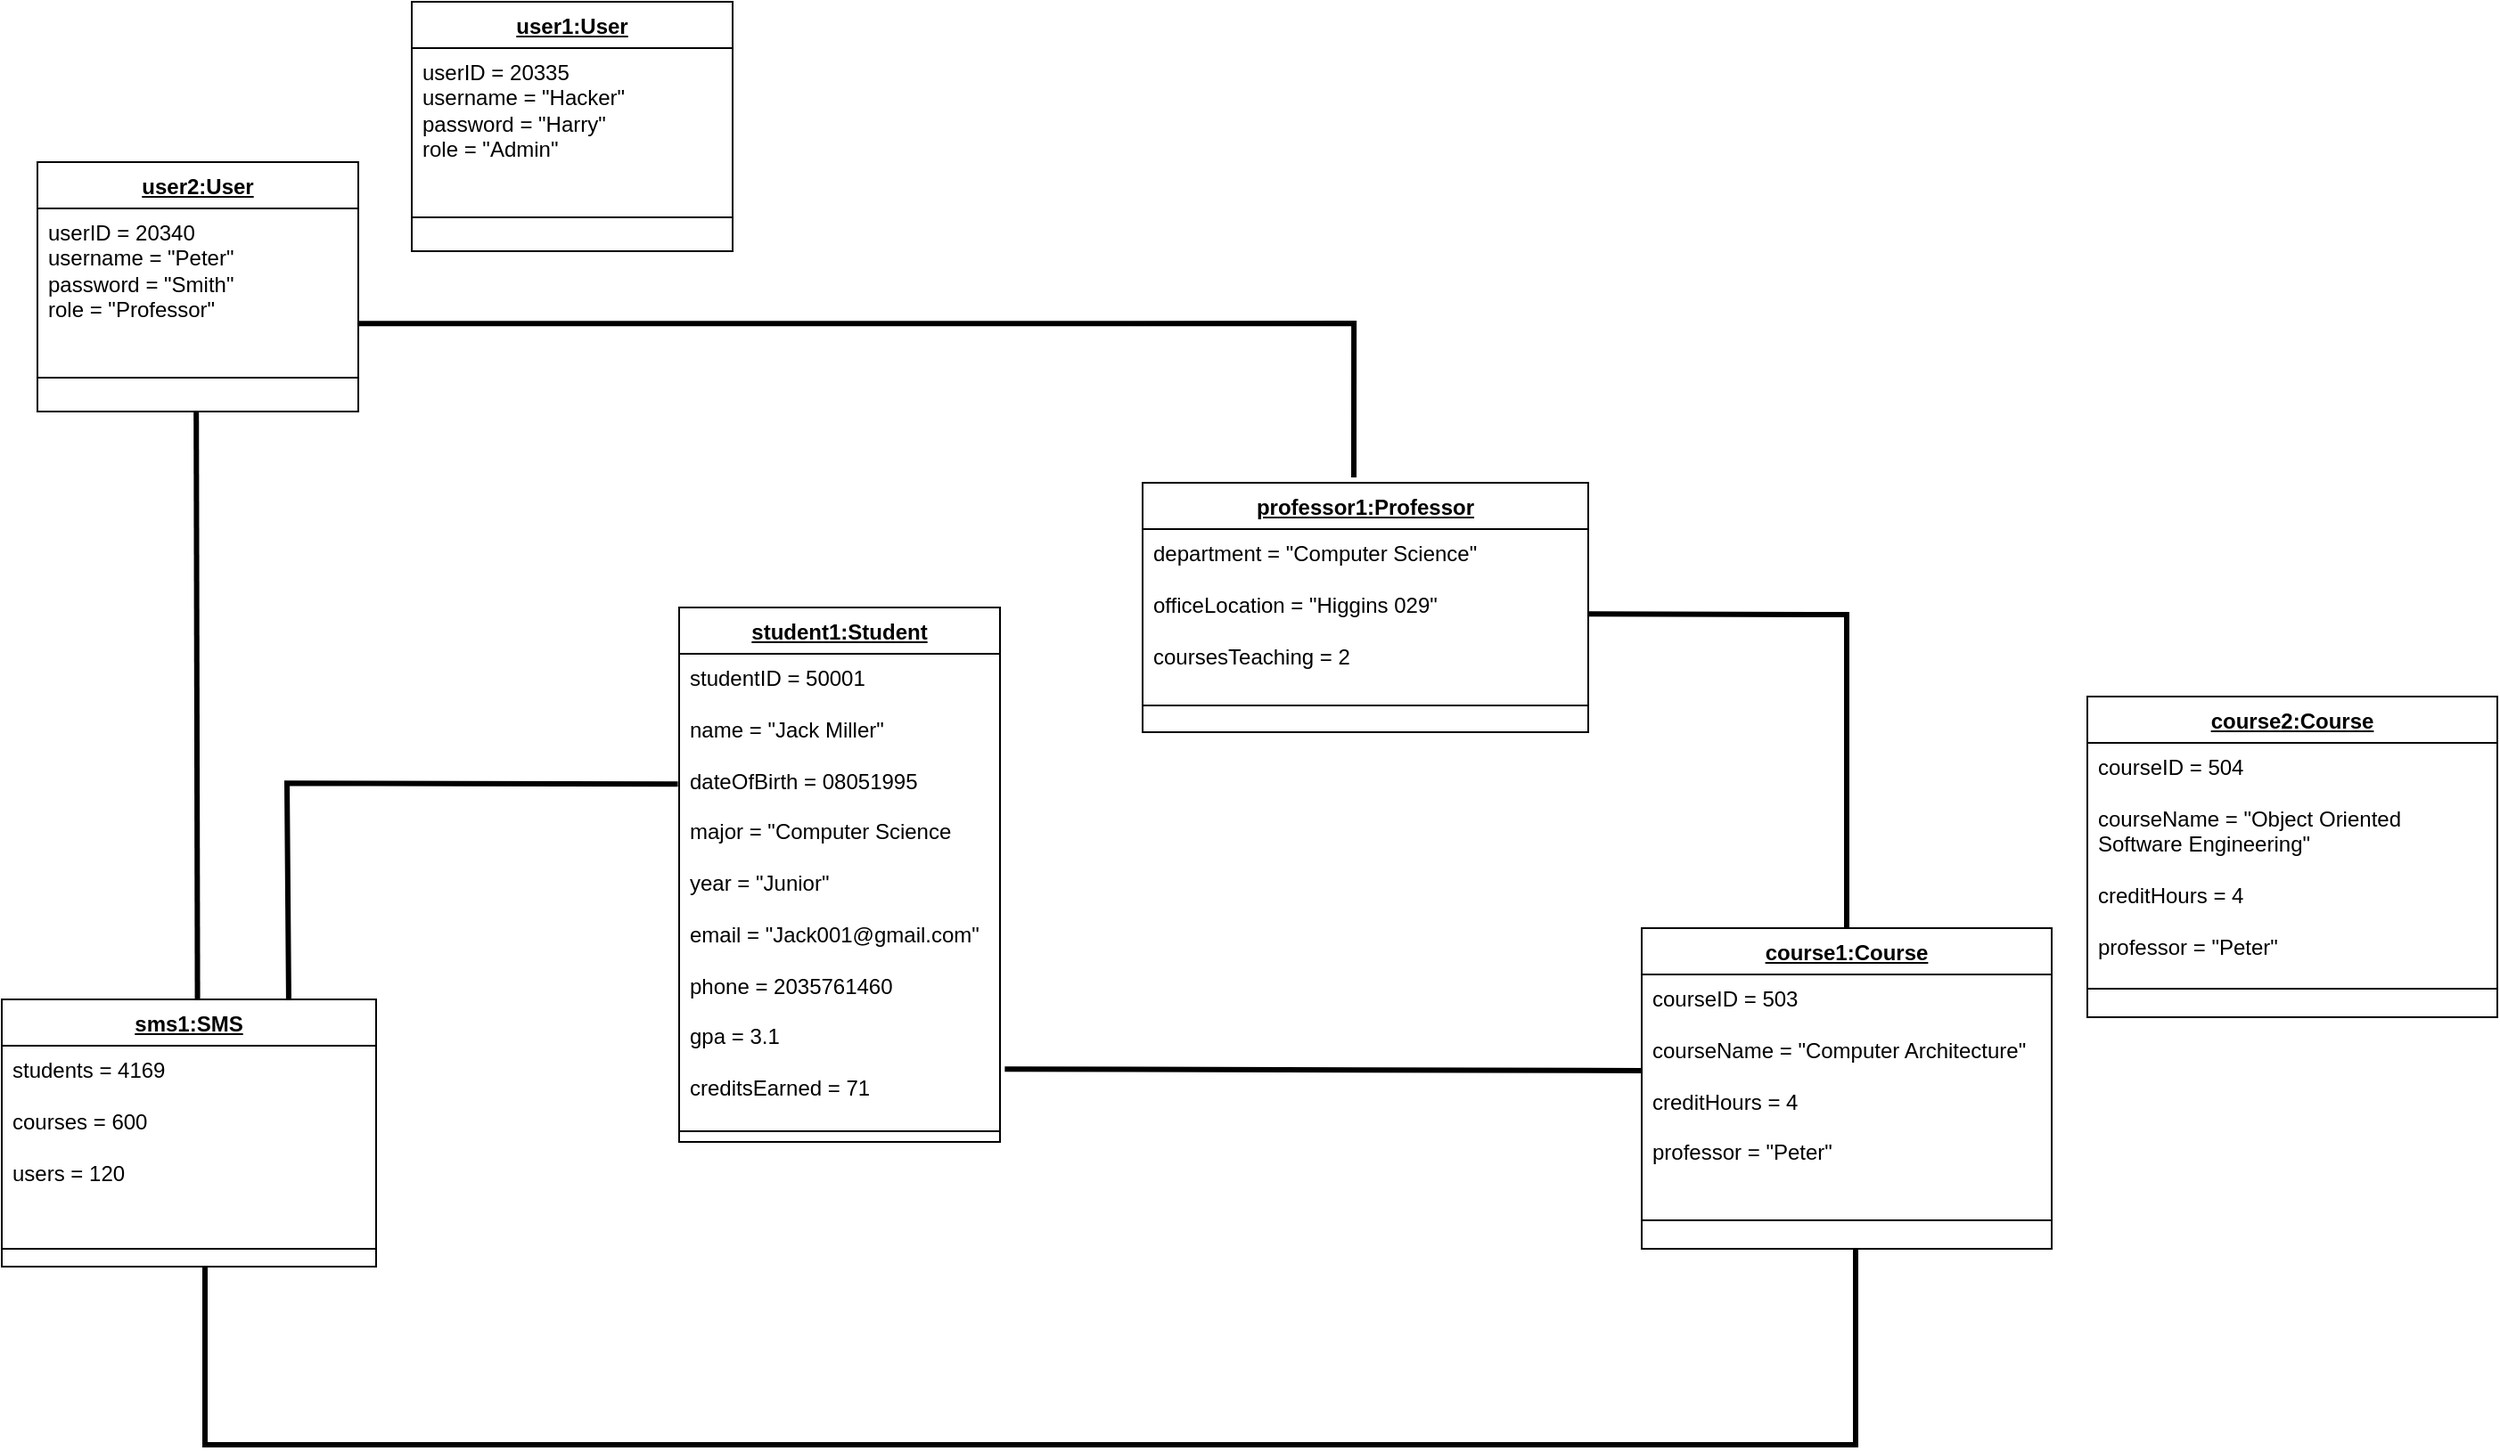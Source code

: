 <mxfile version="24.8.3">
  <diagram id="C5RBs43oDa-KdzZeNtuy" name="Page-1">
    <mxGraphModel dx="2699" dy="977" grid="1" gridSize="10" guides="1" tooltips="1" connect="1" arrows="1" fold="1" page="1" pageScale="1" pageWidth="827" pageHeight="1169" math="0" shadow="0">
      <root>
        <mxCell id="WIyWlLk6GJQsqaUBKTNV-0" />
        <mxCell id="WIyWlLk6GJQsqaUBKTNV-1" parent="WIyWlLk6GJQsqaUBKTNV-0" />
        <mxCell id="zS47Xuw-DA11DCwyIxi2-4" value="&lt;u&gt;student1:Student&lt;/u&gt;" style="swimlane;fontStyle=1;align=center;verticalAlign=top;childLayout=stackLayout;horizontal=1;startSize=26;horizontalStack=0;resizeParent=1;resizeParentMax=0;resizeLast=0;collapsible=1;marginBottom=0;whiteSpace=wrap;html=1;" parent="WIyWlLk6GJQsqaUBKTNV-1" vertex="1">
          <mxGeometry x="300" y="380" width="180" height="300" as="geometry" />
        </mxCell>
        <mxCell id="zS47Xuw-DA11DCwyIxi2-5" value="studentID = 50001&lt;div&gt;&lt;br&gt;&lt;div&gt;name = &quot;Jack Miller&quot;&lt;/div&gt;&lt;div&gt;&lt;br&gt;&lt;/div&gt;&lt;div&gt;dateOfBirth = 08051995&lt;/div&gt;&lt;div&gt;&lt;br&gt;&lt;/div&gt;&lt;div&gt;major = &quot;Computer Science&lt;/div&gt;&lt;div&gt;&lt;br&gt;&lt;/div&gt;&lt;div&gt;year = &quot;Junior&quot;&amp;nbsp;&lt;/div&gt;&lt;div&gt;&lt;br&gt;&lt;/div&gt;&lt;div&gt;email = &quot;Jack001@gmail.com&quot;&lt;/div&gt;&lt;div&gt;&lt;br&gt;&lt;/div&gt;&lt;div&gt;phone = 2035761460&lt;/div&gt;&lt;div&gt;&lt;br&gt;&lt;/div&gt;&lt;div&gt;gpa = 3.1&lt;/div&gt;&lt;div&gt;&lt;br&gt;&lt;/div&gt;&lt;div&gt;creditsEarned = 71&lt;/div&gt;&lt;/div&gt;" style="text;strokeColor=none;fillColor=none;align=left;verticalAlign=top;spacingLeft=4;spacingRight=4;overflow=hidden;rotatable=0;points=[[0,0.5],[1,0.5]];portConstraint=eastwest;whiteSpace=wrap;html=1;" parent="zS47Xuw-DA11DCwyIxi2-4" vertex="1">
          <mxGeometry y="26" width="180" height="264" as="geometry" />
        </mxCell>
        <mxCell id="zS47Xuw-DA11DCwyIxi2-6" value="" style="line;strokeWidth=1;fillColor=none;align=left;verticalAlign=middle;spacingTop=-1;spacingLeft=3;spacingRight=3;rotatable=0;labelPosition=right;points=[];portConstraint=eastwest;strokeColor=inherit;" parent="zS47Xuw-DA11DCwyIxi2-4" vertex="1">
          <mxGeometry y="290" width="180" height="8" as="geometry" />
        </mxCell>
        <mxCell id="zS47Xuw-DA11DCwyIxi2-7" value="- getName(): String&lt;div&gt;&lt;br&gt;&lt;/div&gt;&lt;div&gt;- getDateOfBirth(): Int&lt;/div&gt;&lt;div&gt;&lt;br&gt;&lt;/div&gt;&lt;div&gt;- getMajor(): String&lt;/div&gt;&lt;div&gt;&lt;br&gt;&lt;/div&gt;&lt;div&gt;- getYear(): String&lt;/div&gt;&lt;div&gt;&lt;br&gt;&lt;/div&gt;&lt;div&gt;- getEmail(): String&lt;/div&gt;&lt;div&gt;&lt;br&gt;&lt;/div&gt;&lt;div&gt;- getPhone(): String&lt;/div&gt;&lt;div&gt;&lt;br&gt;&lt;/div&gt;&lt;div&gt;- getGPA(): Double&lt;/div&gt;&lt;div&gt;&lt;br&gt;&lt;/div&gt;&lt;div&gt;- getCredits(): Int&lt;/div&gt;" style="text;strokeColor=none;fillColor=none;align=left;verticalAlign=top;spacingLeft=4;spacingRight=4;overflow=hidden;rotatable=0;points=[[0,0.5],[1,0.5]];portConstraint=eastwest;whiteSpace=wrap;html=1;" parent="zS47Xuw-DA11DCwyIxi2-4" vertex="1">
          <mxGeometry y="298" width="180" height="2" as="geometry" />
        </mxCell>
        <mxCell id="zS47Xuw-DA11DCwyIxi2-24" value="&lt;u&gt;professor1:Professor&lt;/u&gt;" style="swimlane;fontStyle=1;align=center;verticalAlign=top;childLayout=stackLayout;horizontal=1;startSize=26;horizontalStack=0;resizeParent=1;resizeParentMax=0;resizeLast=0;collapsible=1;marginBottom=0;whiteSpace=wrap;html=1;" parent="WIyWlLk6GJQsqaUBKTNV-1" vertex="1">
          <mxGeometry x="560" y="310" width="250" height="140" as="geometry" />
        </mxCell>
        <mxCell id="zS47Xuw-DA11DCwyIxi2-25" value="department = &quot;Computer Science&quot;&lt;div&gt;&lt;br&gt;&lt;/div&gt;&lt;div&gt;officeLocation = &quot;Higgins 029&quot;&lt;/div&gt;&lt;div&gt;&lt;br&gt;&lt;/div&gt;&lt;div&gt;coursesTeaching = 2&lt;br&gt;&lt;div&gt;&lt;br&gt;&lt;/div&gt;&lt;/div&gt;" style="text;strokeColor=none;fillColor=none;align=left;verticalAlign=top;spacingLeft=4;spacingRight=4;overflow=hidden;rotatable=0;points=[[0,0.5],[1,0.5]];portConstraint=eastwest;whiteSpace=wrap;html=1;" parent="zS47Xuw-DA11DCwyIxi2-24" vertex="1">
          <mxGeometry y="26" width="250" height="84" as="geometry" />
        </mxCell>
        <mxCell id="zS47Xuw-DA11DCwyIxi2-26" value="" style="line;strokeWidth=1;fillColor=none;align=left;verticalAlign=middle;spacingTop=-1;spacingLeft=3;spacingRight=3;rotatable=0;labelPosition=right;points=[];portConstraint=eastwest;strokeColor=inherit;" parent="zS47Xuw-DA11DCwyIxi2-24" vertex="1">
          <mxGeometry y="110" width="250" height="30" as="geometry" />
        </mxCell>
        <mxCell id="zS47Xuw-DA11DCwyIxi2-28" value="&lt;u&gt;course1:Course&lt;/u&gt;" style="swimlane;fontStyle=1;align=center;verticalAlign=top;childLayout=stackLayout;horizontal=1;startSize=26;horizontalStack=0;resizeParent=1;resizeParentMax=0;resizeLast=0;collapsible=1;marginBottom=0;whiteSpace=wrap;html=1;" parent="WIyWlLk6GJQsqaUBKTNV-1" vertex="1">
          <mxGeometry x="840" y="560" width="230" height="180" as="geometry" />
        </mxCell>
        <mxCell id="zS47Xuw-DA11DCwyIxi2-29" value="courseID = 503&lt;div&gt;&lt;br&gt;&lt;div&gt;courseName = &quot;Computer Architecture&quot;&lt;/div&gt;&lt;div&gt;&lt;br&gt;&lt;/div&gt;&lt;div&gt;creditHours = 4&lt;/div&gt;&lt;div&gt;&lt;br&gt;&lt;/div&gt;&lt;div&gt;professor = &quot;Peter&quot;&lt;/div&gt;&lt;/div&gt;" style="text;strokeColor=none;fillColor=none;align=left;verticalAlign=top;spacingLeft=4;spacingRight=4;overflow=hidden;rotatable=0;points=[[0,0.5],[1,0.5]];portConstraint=eastwest;whiteSpace=wrap;html=1;" parent="zS47Xuw-DA11DCwyIxi2-28" vertex="1">
          <mxGeometry y="26" width="230" height="134" as="geometry" />
        </mxCell>
        <mxCell id="zS47Xuw-DA11DCwyIxi2-30" value="" style="line;strokeWidth=1;fillColor=none;align=left;verticalAlign=middle;spacingTop=-1;spacingLeft=3;spacingRight=3;rotatable=0;labelPosition=right;points=[];portConstraint=eastwest;strokeColor=inherit;" parent="zS47Xuw-DA11DCwyIxi2-28" vertex="1">
          <mxGeometry y="160" width="230" height="8" as="geometry" />
        </mxCell>
        <mxCell id="zS47Xuw-DA11DCwyIxi2-31" value="&lt;div&gt;&lt;br&gt;&lt;div&gt;&lt;br&gt;&lt;/div&gt;&lt;div&gt;&lt;br&gt;&lt;/div&gt;&lt;/div&gt;&lt;div&gt;&lt;br&gt;&lt;/div&gt;" style="text;strokeColor=none;fillColor=none;align=left;verticalAlign=top;spacingLeft=4;spacingRight=4;overflow=hidden;rotatable=0;points=[[0,0.5],[1,0.5]];portConstraint=eastwest;whiteSpace=wrap;html=1;" parent="zS47Xuw-DA11DCwyIxi2-28" vertex="1">
          <mxGeometry y="168" width="230" height="12" as="geometry" />
        </mxCell>
        <mxCell id="zS47Xuw-DA11DCwyIxi2-32" value="&lt;u&gt;sms1:SMS&lt;/u&gt;" style="swimlane;fontStyle=1;align=center;verticalAlign=top;childLayout=stackLayout;horizontal=1;startSize=26;horizontalStack=0;resizeParent=1;resizeParentMax=0;resizeLast=0;collapsible=1;marginBottom=0;whiteSpace=wrap;html=1;" parent="WIyWlLk6GJQsqaUBKTNV-1" vertex="1">
          <mxGeometry x="-80" y="600" width="210" height="150" as="geometry" />
        </mxCell>
        <mxCell id="zS47Xuw-DA11DCwyIxi2-33" value="students = 4169&amp;nbsp;&lt;div&gt;&lt;br&gt;&lt;div&gt;courses = 600&lt;br&gt;&lt;/div&gt;&lt;div&gt;&lt;br&gt;&lt;/div&gt;&lt;div&gt;users = 120&lt;/div&gt;&lt;div&gt;&lt;br&gt;&lt;/div&gt;&lt;div&gt;&lt;br&gt;&lt;/div&gt;&lt;/div&gt;" style="text;strokeColor=none;fillColor=none;align=left;verticalAlign=top;spacingLeft=4;spacingRight=4;overflow=hidden;rotatable=0;points=[[0,0.5],[1,0.5]];portConstraint=eastwest;whiteSpace=wrap;html=1;" parent="zS47Xuw-DA11DCwyIxi2-32" vertex="1">
          <mxGeometry y="26" width="210" height="104" as="geometry" />
        </mxCell>
        <mxCell id="zS47Xuw-DA11DCwyIxi2-34" value="" style="line;strokeWidth=1;fillColor=none;align=left;verticalAlign=middle;spacingTop=-1;spacingLeft=3;spacingRight=3;rotatable=0;labelPosition=right;points=[];portConstraint=eastwest;strokeColor=inherit;" parent="zS47Xuw-DA11DCwyIxi2-32" vertex="1">
          <mxGeometry y="130" width="210" height="20" as="geometry" />
        </mxCell>
        <mxCell id="_Zu6XicUp9Q5LT68E479-3" value="" style="endArrow=none;startArrow=none;endFill=0;startFill=0;endSize=8;html=1;verticalAlign=bottom;labelBackgroundColor=none;strokeWidth=3;rounded=0;entryX=0.495;entryY=1.018;entryDx=0;entryDy=0;entryPerimeter=0;" parent="WIyWlLk6GJQsqaUBKTNV-1" target="_Zu6XicUp9Q5LT68E479-15" edge="1">
          <mxGeometry width="160" relative="1" as="geometry">
            <mxPoint x="29.79" y="600" as="sourcePoint" />
            <mxPoint x="28.56" y="277.044" as="targetPoint" />
          </mxGeometry>
        </mxCell>
        <mxCell id="_Zu6XicUp9Q5LT68E479-5" value="" style="endArrow=none;startArrow=none;endFill=0;startFill=0;endSize=8;html=1;verticalAlign=bottom;labelBackgroundColor=none;strokeWidth=3;rounded=0;exitX=1.008;exitY=0.979;exitDx=0;exitDy=0;exitPerimeter=0;entryX=0.474;entryY=-0.021;entryDx=0;entryDy=0;entryPerimeter=0;" parent="WIyWlLk6GJQsqaUBKTNV-1" target="zS47Xuw-DA11DCwyIxi2-24" edge="1">
          <mxGeometry width="160" relative="1" as="geometry">
            <mxPoint x="120.0" y="220.586" as="sourcePoint" />
            <mxPoint x="678.81" y="276.0" as="targetPoint" />
            <Array as="points">
              <mxPoint x="678.56" y="220.56" />
            </Array>
          </mxGeometry>
        </mxCell>
        <mxCell id="_Zu6XicUp9Q5LT68E479-6" value="" style="endArrow=none;startArrow=none;endFill=0;startFill=0;endSize=8;html=1;verticalAlign=bottom;labelBackgroundColor=none;strokeWidth=3;rounded=0;entryX=0.5;entryY=0;entryDx=0;entryDy=0;exitX=1.009;exitY=0.365;exitDx=0;exitDy=0;exitPerimeter=0;" parent="WIyWlLk6GJQsqaUBKTNV-1" target="zS47Xuw-DA11DCwyIxi2-28" edge="1">
          <mxGeometry width="160" relative="1" as="geometry">
            <mxPoint x="810.0" y="383.61" as="sourcePoint" />
            <mxPoint x="1238.38" y="380" as="targetPoint" />
            <Array as="points">
              <mxPoint x="955" y="384" />
            </Array>
          </mxGeometry>
        </mxCell>
        <mxCell id="_Zu6XicUp9Q5LT68E479-8" value="" style="endArrow=none;startArrow=none;endFill=0;startFill=0;endSize=8;html=1;verticalAlign=bottom;labelBackgroundColor=none;strokeWidth=3;rounded=0;exitX=1.015;exitY=0.883;exitDx=0;exitDy=0;exitPerimeter=0;" parent="WIyWlLk6GJQsqaUBKTNV-1" source="zS47Xuw-DA11DCwyIxi2-5" edge="1">
          <mxGeometry width="160" relative="1" as="geometry">
            <mxPoint x="590" y="640" as="sourcePoint" />
            <mxPoint x="840" y="640" as="targetPoint" />
          </mxGeometry>
        </mxCell>
        <mxCell id="_Zu6XicUp9Q5LT68E479-9" value="" style="endArrow=none;startArrow=none;endFill=0;startFill=0;endSize=8;html=1;verticalAlign=bottom;labelBackgroundColor=none;strokeWidth=3;rounded=0;" parent="WIyWlLk6GJQsqaUBKTNV-1" edge="1">
          <mxGeometry width="160" relative="1" as="geometry">
            <mxPoint x="34" y="750" as="sourcePoint" />
            <mxPoint x="960" y="740" as="targetPoint" />
            <Array as="points">
              <mxPoint x="34" y="850" />
              <mxPoint x="960" y="850" />
            </Array>
          </mxGeometry>
        </mxCell>
        <mxCell id="_Zu6XicUp9Q5LT68E479-11" value="" style="endArrow=none;startArrow=none;endFill=0;startFill=0;endSize=8;html=1;verticalAlign=bottom;labelBackgroundColor=none;strokeWidth=3;rounded=0;exitX=0.957;exitY=0.009;exitDx=0;exitDy=0;exitPerimeter=0;entryX=-0.004;entryY=0.277;entryDx=0;entryDy=0;entryPerimeter=0;" parent="WIyWlLk6GJQsqaUBKTNV-1" target="zS47Xuw-DA11DCwyIxi2-5" edge="1">
          <mxGeometry width="160" relative="1" as="geometry">
            <mxPoint x="80.97" y="600.0" as="sourcePoint" />
            <mxPoint x="260" y="478.65" as="targetPoint" />
            <Array as="points">
              <mxPoint x="80" y="478.65" />
            </Array>
          </mxGeometry>
        </mxCell>
        <mxCell id="_Zu6XicUp9Q5LT68E479-12" value="&lt;u&gt;user2:User&lt;/u&gt;" style="swimlane;fontStyle=1;align=center;verticalAlign=top;childLayout=stackLayout;horizontal=1;startSize=26;horizontalStack=0;resizeParent=1;resizeParentMax=0;resizeLast=0;collapsible=1;marginBottom=0;whiteSpace=wrap;html=1;" parent="WIyWlLk6GJQsqaUBKTNV-1" vertex="1">
          <mxGeometry x="-60" y="130" width="180" height="140" as="geometry" />
        </mxCell>
        <mxCell id="_Zu6XicUp9Q5LT68E479-13" value="&lt;div&gt;&lt;span style=&quot;background-color: initial;&quot;&gt;userID = 20340&lt;/span&gt;&lt;/div&gt;&lt;div&gt;&lt;div&gt;username = &quot;Peter&quot;&lt;/div&gt;&lt;div&gt;password = &quot;Smith&quot;&lt;/div&gt;&lt;div&gt;role = &quot;Professor&quot;&lt;/div&gt;&lt;/div&gt;" style="text;strokeColor=none;fillColor=none;align=left;verticalAlign=top;spacingLeft=4;spacingRight=4;overflow=hidden;rotatable=0;points=[[0,0.5],[1,0.5]];portConstraint=eastwest;whiteSpace=wrap;html=1;" parent="_Zu6XicUp9Q5LT68E479-12" vertex="1">
          <mxGeometry y="26" width="180" height="94" as="geometry" />
        </mxCell>
        <mxCell id="_Zu6XicUp9Q5LT68E479-14" value="" style="line;strokeWidth=1;fillColor=none;align=left;verticalAlign=middle;spacingTop=-1;spacingLeft=3;spacingRight=3;rotatable=0;labelPosition=right;points=[];portConstraint=eastwest;strokeColor=inherit;" parent="_Zu6XicUp9Q5LT68E479-12" vertex="1">
          <mxGeometry y="120" width="180" height="2" as="geometry" />
        </mxCell>
        <mxCell id="_Zu6XicUp9Q5LT68E479-15" value="&lt;div&gt;&lt;br&gt;&lt;/div&gt;" style="text;strokeColor=none;fillColor=none;align=left;verticalAlign=top;spacingLeft=4;spacingRight=4;overflow=hidden;rotatable=0;points=[[0,0.5],[1,0.5]];portConstraint=eastwest;whiteSpace=wrap;html=1;" parent="_Zu6XicUp9Q5LT68E479-12" vertex="1">
          <mxGeometry y="122" width="180" height="18" as="geometry" />
        </mxCell>
        <mxCell id="_Zu6XicUp9Q5LT68E479-16" value="&lt;u&gt;course2:Course&lt;/u&gt;" style="swimlane;fontStyle=1;align=center;verticalAlign=top;childLayout=stackLayout;horizontal=1;startSize=26;horizontalStack=0;resizeParent=1;resizeParentMax=0;resizeLast=0;collapsible=1;marginBottom=0;whiteSpace=wrap;html=1;" parent="WIyWlLk6GJQsqaUBKTNV-1" vertex="1">
          <mxGeometry x="1090" y="430" width="230" height="180" as="geometry" />
        </mxCell>
        <mxCell id="_Zu6XicUp9Q5LT68E479-17" value="courseID = 504&lt;div&gt;&lt;br&gt;&lt;div&gt;courseName = &quot;Object Oriented Software Engineering&quot;&lt;/div&gt;&lt;div&gt;&lt;br&gt;&lt;/div&gt;&lt;div&gt;creditHours = 4&lt;/div&gt;&lt;div&gt;&lt;br&gt;&lt;/div&gt;&lt;div&gt;professor = &quot;Peter&quot;&lt;/div&gt;&lt;/div&gt;" style="text;strokeColor=none;fillColor=none;align=left;verticalAlign=top;spacingLeft=4;spacingRight=4;overflow=hidden;rotatable=0;points=[[0,0.5],[1,0.5]];portConstraint=eastwest;whiteSpace=wrap;html=1;" parent="_Zu6XicUp9Q5LT68E479-16" vertex="1">
          <mxGeometry y="26" width="230" height="134" as="geometry" />
        </mxCell>
        <mxCell id="_Zu6XicUp9Q5LT68E479-18" value="" style="line;strokeWidth=1;fillColor=none;align=left;verticalAlign=middle;spacingTop=-1;spacingLeft=3;spacingRight=3;rotatable=0;labelPosition=right;points=[];portConstraint=eastwest;strokeColor=inherit;" parent="_Zu6XicUp9Q5LT68E479-16" vertex="1">
          <mxGeometry y="160" width="230" height="8" as="geometry" />
        </mxCell>
        <mxCell id="_Zu6XicUp9Q5LT68E479-19" value="&lt;div&gt;&lt;br&gt;&lt;div&gt;&lt;br&gt;&lt;/div&gt;&lt;div&gt;&lt;br&gt;&lt;/div&gt;&lt;/div&gt;&lt;div&gt;&lt;br&gt;&lt;/div&gt;" style="text;strokeColor=none;fillColor=none;align=left;verticalAlign=top;spacingLeft=4;spacingRight=4;overflow=hidden;rotatable=0;points=[[0,0.5],[1,0.5]];portConstraint=eastwest;whiteSpace=wrap;html=1;" parent="_Zu6XicUp9Q5LT68E479-16" vertex="1">
          <mxGeometry y="168" width="230" height="12" as="geometry" />
        </mxCell>
        <mxCell id="a-DCfj3_ngTF6_xHSzIw-0" value="&lt;u&gt;user1:User&lt;/u&gt;" style="swimlane;fontStyle=1;align=center;verticalAlign=top;childLayout=stackLayout;horizontal=1;startSize=26;horizontalStack=0;resizeParent=1;resizeParentMax=0;resizeLast=0;collapsible=1;marginBottom=0;whiteSpace=wrap;html=1;" vertex="1" parent="WIyWlLk6GJQsqaUBKTNV-1">
          <mxGeometry x="150" y="40" width="180" height="140" as="geometry" />
        </mxCell>
        <mxCell id="a-DCfj3_ngTF6_xHSzIw-1" value="&lt;div&gt;&lt;span style=&quot;background-color: initial;&quot;&gt;userID = 20335&lt;/span&gt;&lt;/div&gt;&lt;div&gt;&lt;div&gt;username = &quot;Hacker&quot;&lt;/div&gt;&lt;div&gt;password = &quot;Harry&quot;&lt;/div&gt;&lt;div&gt;role = &quot;Admin&quot;&lt;/div&gt;&lt;/div&gt;" style="text;strokeColor=none;fillColor=none;align=left;verticalAlign=top;spacingLeft=4;spacingRight=4;overflow=hidden;rotatable=0;points=[[0,0.5],[1,0.5]];portConstraint=eastwest;whiteSpace=wrap;html=1;" vertex="1" parent="a-DCfj3_ngTF6_xHSzIw-0">
          <mxGeometry y="26" width="180" height="94" as="geometry" />
        </mxCell>
        <mxCell id="a-DCfj3_ngTF6_xHSzIw-2" value="" style="line;strokeWidth=1;fillColor=none;align=left;verticalAlign=middle;spacingTop=-1;spacingLeft=3;spacingRight=3;rotatable=0;labelPosition=right;points=[];portConstraint=eastwest;strokeColor=inherit;" vertex="1" parent="a-DCfj3_ngTF6_xHSzIw-0">
          <mxGeometry y="120" width="180" height="2" as="geometry" />
        </mxCell>
        <mxCell id="a-DCfj3_ngTF6_xHSzIw-3" value="&lt;div&gt;&lt;br&gt;&lt;/div&gt;" style="text;strokeColor=none;fillColor=none;align=left;verticalAlign=top;spacingLeft=4;spacingRight=4;overflow=hidden;rotatable=0;points=[[0,0.5],[1,0.5]];portConstraint=eastwest;whiteSpace=wrap;html=1;" vertex="1" parent="a-DCfj3_ngTF6_xHSzIw-0">
          <mxGeometry y="122" width="180" height="18" as="geometry" />
        </mxCell>
      </root>
    </mxGraphModel>
  </diagram>
</mxfile>

